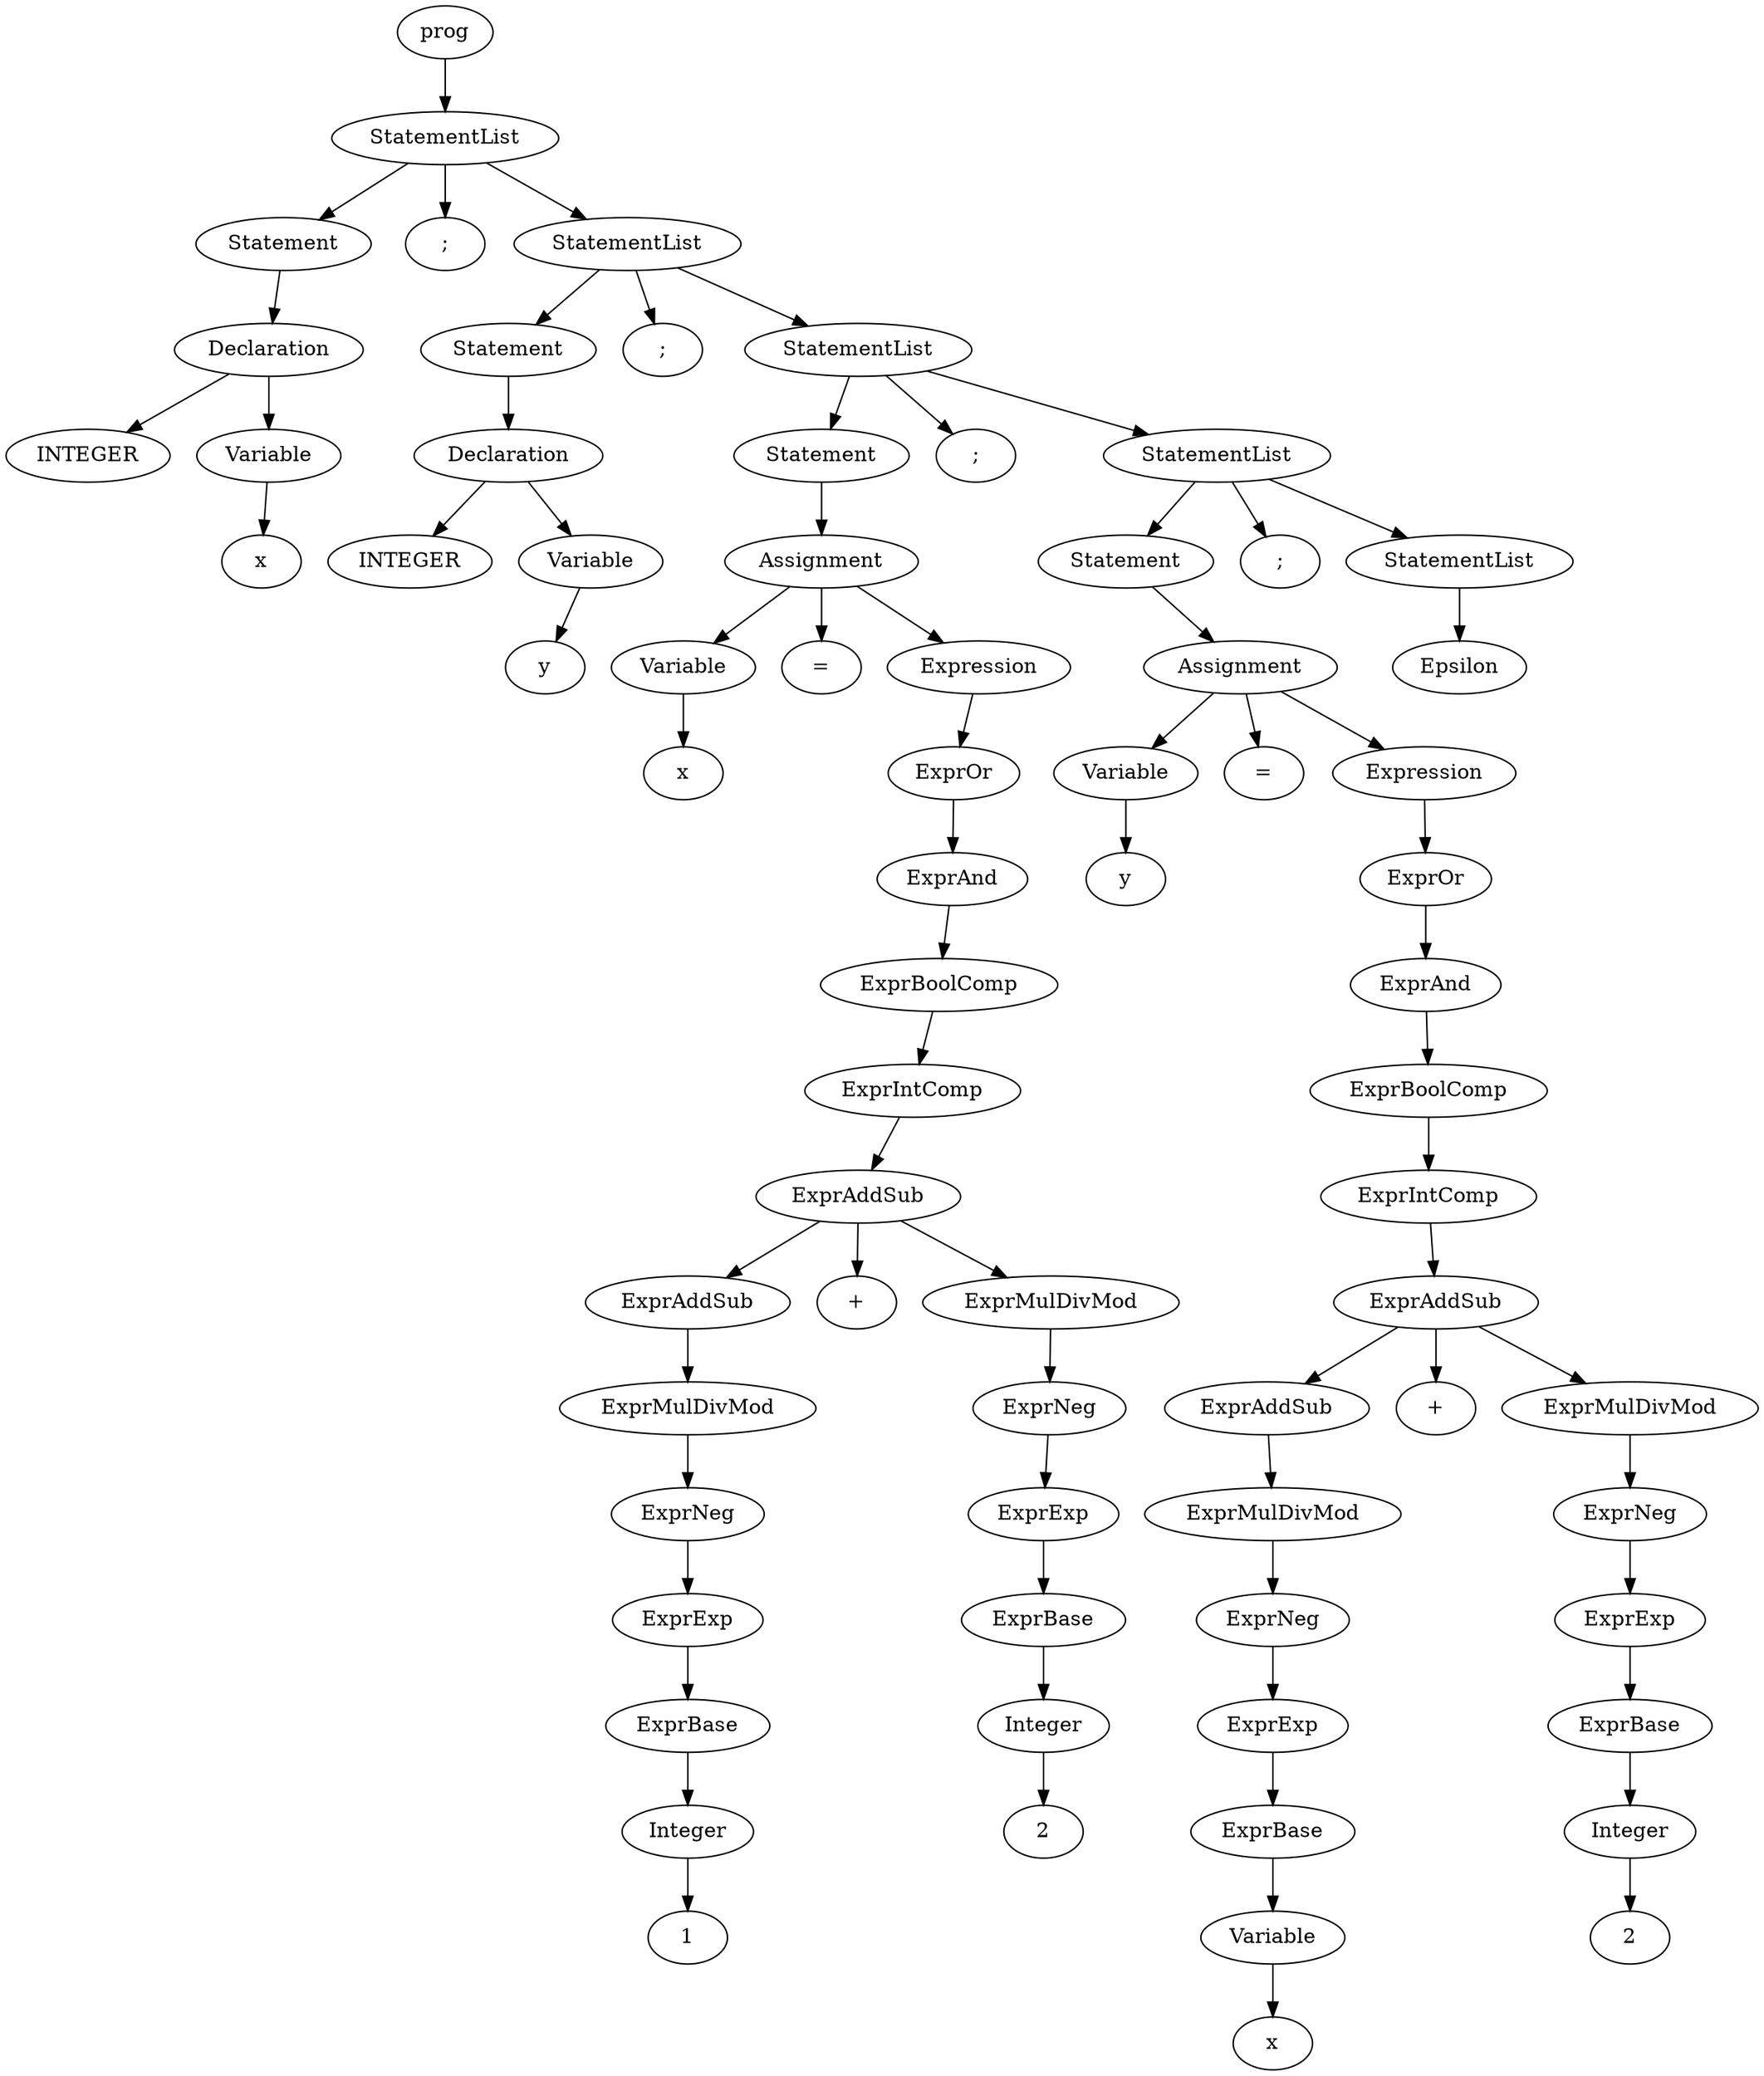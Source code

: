 
digraph "test_1"
{
struct1 [label="prog"]
struct2 [label="StatementList"]
struct3 [label="Statement"]
struct4 [label="Declaration"]
struct5 [label="INTEGER"]
struct4->struct5
struct6 [label="Variable"]
struct7 [label="x"]
struct6->struct7
struct4->struct6
struct3->struct4
struct2->struct3
struct8 [label=";"]
struct2->struct8
struct9 [label="StatementList"]
struct10 [label="Statement"]
struct11 [label="Declaration"]
struct12 [label="INTEGER"]
struct11->struct12
struct13 [label="Variable"]
struct14 [label="y"]
struct13->struct14
struct11->struct13
struct10->struct11
struct9->struct10
struct15 [label=";"]
struct9->struct15
struct16 [label="StatementList"]
struct17 [label="Statement"]
struct18 [label="Assignment"]
struct19 [label="Variable"]
struct20 [label="x"]
struct19->struct20
struct18->struct19
struct21 [label="="]
struct18->struct21
struct22 [label="Expression"]
struct23 [label="ExprOr"]
struct24 [label="ExprAnd"]
struct25 [label="ExprBoolComp"]
struct26 [label="ExprIntComp"]
struct27 [label="ExprAddSub"]
struct28 [label="ExprAddSub"]
struct29 [label="ExprMulDivMod"]
struct30 [label="ExprNeg"]
struct31 [label="ExprExp"]
struct32 [label="ExprBase"]
struct33 [label="Integer"]
struct34 [label="1"]
struct33->struct34
struct32->struct33
struct31->struct32
struct30->struct31
struct29->struct30
struct28->struct29
struct27->struct28
struct35 [label="+"]
struct27->struct35
struct36 [label="ExprMulDivMod"]
struct37 [label="ExprNeg"]
struct38 [label="ExprExp"]
struct39 [label="ExprBase"]
struct40 [label="Integer"]
struct41 [label="2"]
struct40->struct41
struct39->struct40
struct38->struct39
struct37->struct38
struct36->struct37
struct27->struct36
struct26->struct27
struct25->struct26
struct24->struct25
struct23->struct24
struct22->struct23
struct18->struct22
struct17->struct18
struct16->struct17
struct42 [label=";"]
struct16->struct42
struct43 [label="StatementList"]
struct44 [label="Statement"]
struct45 [label="Assignment"]
struct46 [label="Variable"]
struct47 [label="y"]
struct46->struct47
struct45->struct46
struct48 [label="="]
struct45->struct48
struct49 [label="Expression"]
struct50 [label="ExprOr"]
struct51 [label="ExprAnd"]
struct52 [label="ExprBoolComp"]
struct53 [label="ExprIntComp"]
struct54 [label="ExprAddSub"]
struct55 [label="ExprAddSub"]
struct56 [label="ExprMulDivMod"]
struct57 [label="ExprNeg"]
struct58 [label="ExprExp"]
struct59 [label="ExprBase"]
struct60 [label="Variable"]
struct61 [label="x"]
struct60->struct61
struct59->struct60
struct58->struct59
struct57->struct58
struct56->struct57
struct55->struct56
struct54->struct55
struct62 [label="+"]
struct54->struct62
struct63 [label="ExprMulDivMod"]
struct64 [label="ExprNeg"]
struct65 [label="ExprExp"]
struct66 [label="ExprBase"]
struct67 [label="Integer"]
struct68 [label="2"]
struct67->struct68
struct66->struct67
struct65->struct66
struct64->struct65
struct63->struct64
struct54->struct63
struct53->struct54
struct52->struct53
struct51->struct52
struct50->struct51
struct49->struct50
struct45->struct49
struct44->struct45
struct43->struct44
struct69 [label=";"]
struct43->struct69
struct70 [label="StatementList"]
struct71 [label="Epsilon"]
struct70->struct71
struct43->struct70
struct16->struct43
struct9->struct16
struct2->struct9
struct1->struct2
}